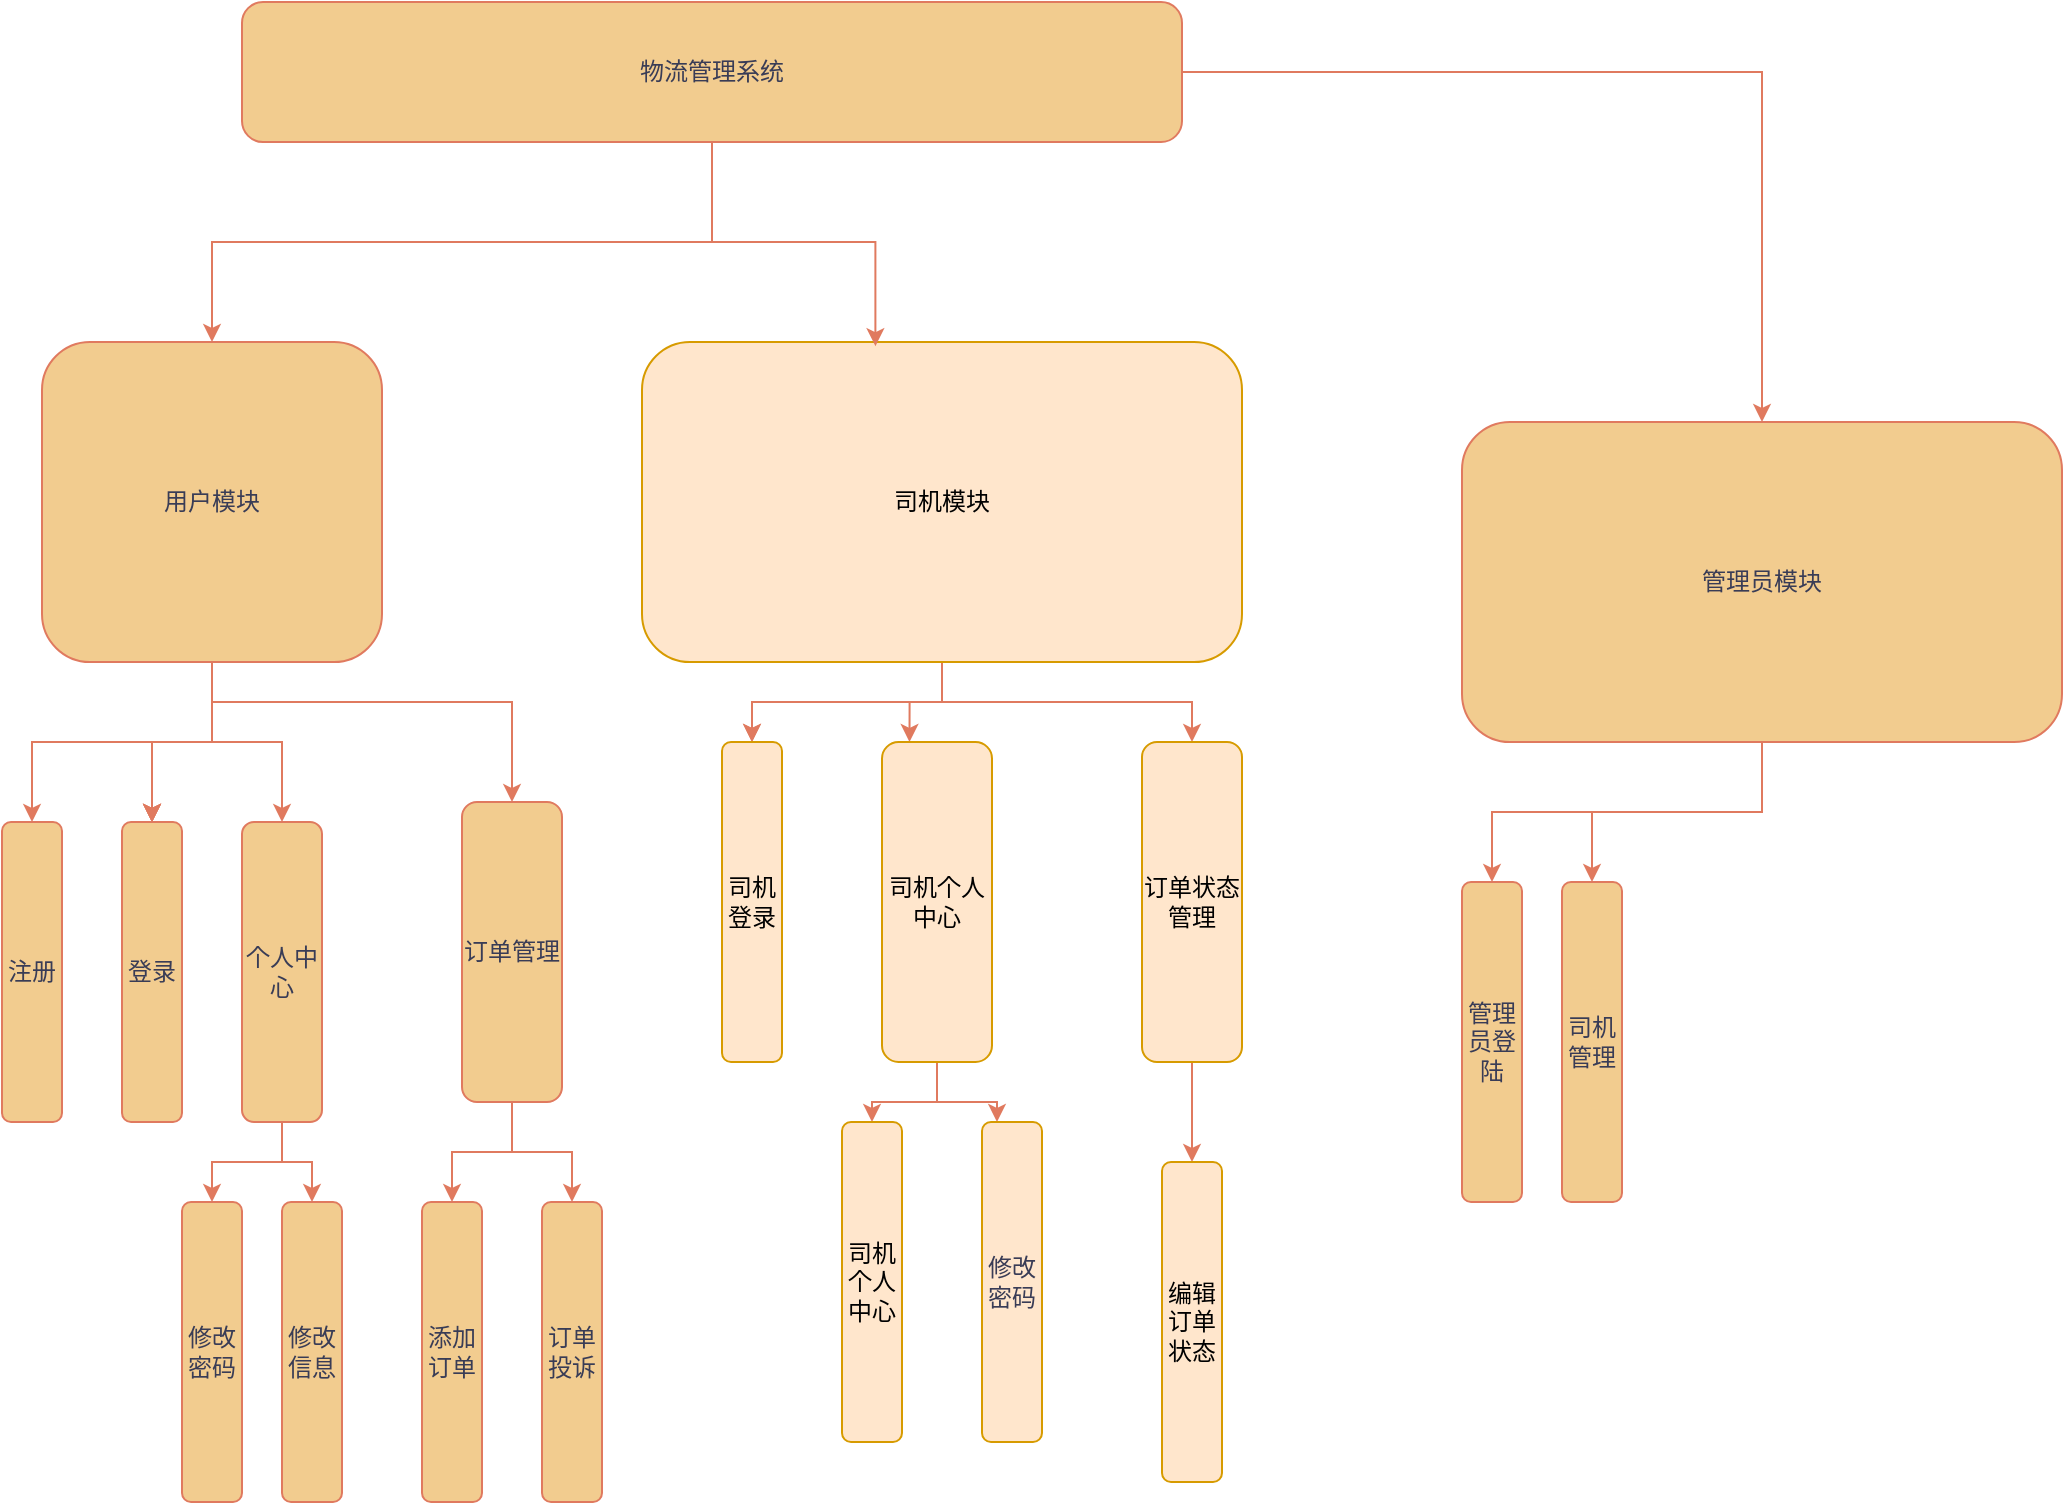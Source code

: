<mxfile version="23.1.7" type="github">
  <diagram id="C5RBs43oDa-KdzZeNtuy" name="Page-1">
    <mxGraphModel dx="1386" dy="759" grid="1" gridSize="10" guides="1" tooltips="1" connect="1" arrows="1" fold="1" page="1" pageScale="1" pageWidth="1200" pageHeight="1600" math="0" shadow="0">
      <root>
        <mxCell id="WIyWlLk6GJQsqaUBKTNV-0" />
        <mxCell id="WIyWlLk6GJQsqaUBKTNV-1" parent="WIyWlLk6GJQsqaUBKTNV-0" />
        <mxCell id="fSr2FpGPi5OfNqYzNsza-45" style="edgeStyle=orthogonalEdgeStyle;rounded=0;orthogonalLoop=1;jettySize=auto;html=1;strokeColor=#E07A5F;fontColor=#393C56;fillColor=#F2CC8F;" edge="1" parent="WIyWlLk6GJQsqaUBKTNV-1" source="fSr2FpGPi5OfNqYzNsza-0" target="fSr2FpGPi5OfNqYzNsza-5">
          <mxGeometry relative="1" as="geometry" />
        </mxCell>
        <mxCell id="fSr2FpGPi5OfNqYzNsza-46" style="edgeStyle=orthogonalEdgeStyle;rounded=0;orthogonalLoop=1;jettySize=auto;html=1;entryX=0.5;entryY=0;entryDx=0;entryDy=0;strokeColor=#E07A5F;fontColor=#393C56;fillColor=#F2CC8F;" edge="1" parent="WIyWlLk6GJQsqaUBKTNV-1" source="fSr2FpGPi5OfNqYzNsza-0" target="fSr2FpGPi5OfNqYzNsza-3">
          <mxGeometry relative="1" as="geometry" />
        </mxCell>
        <mxCell id="fSr2FpGPi5OfNqYzNsza-0" value="物流管理系统" style="rounded=1;whiteSpace=wrap;html=1;labelBackgroundColor=none;fillColor=#F2CC8F;strokeColor=#E07A5F;fontColor=#393C56;" vertex="1" parent="WIyWlLk6GJQsqaUBKTNV-1">
          <mxGeometry x="190" y="70" width="470" height="70" as="geometry" />
        </mxCell>
        <mxCell id="fSr2FpGPi5OfNqYzNsza-27" value="" style="edgeStyle=orthogonalEdgeStyle;rounded=0;orthogonalLoop=1;jettySize=auto;html=1;strokeColor=#E07A5F;fontColor=#393C56;fillColor=#F2CC8F;" edge="1" parent="WIyWlLk6GJQsqaUBKTNV-1" source="fSr2FpGPi5OfNqYzNsza-3" target="fSr2FpGPi5OfNqYzNsza-26">
          <mxGeometry relative="1" as="geometry" />
        </mxCell>
        <mxCell id="fSr2FpGPi5OfNqYzNsza-32" value="" style="edgeStyle=orthogonalEdgeStyle;rounded=0;orthogonalLoop=1;jettySize=auto;html=1;strokeColor=#E07A5F;fontColor=#393C56;fillColor=#F2CC8F;" edge="1" parent="WIyWlLk6GJQsqaUBKTNV-1" source="fSr2FpGPi5OfNqYzNsza-3" target="fSr2FpGPi5OfNqYzNsza-31">
          <mxGeometry relative="1" as="geometry" />
        </mxCell>
        <mxCell id="fSr2FpGPi5OfNqYzNsza-33" value="" style="edgeStyle=orthogonalEdgeStyle;rounded=0;orthogonalLoop=1;jettySize=auto;html=1;strokeColor=#E07A5F;fontColor=#393C56;fillColor=#F2CC8F;" edge="1" parent="WIyWlLk6GJQsqaUBKTNV-1" source="fSr2FpGPi5OfNqYzNsza-3" target="fSr2FpGPi5OfNqYzNsza-31">
          <mxGeometry relative="1" as="geometry" />
        </mxCell>
        <mxCell id="fSr2FpGPi5OfNqYzNsza-34" value="" style="edgeStyle=orthogonalEdgeStyle;rounded=0;orthogonalLoop=1;jettySize=auto;html=1;strokeColor=#E07A5F;fontColor=#393C56;fillColor=#F2CC8F;" edge="1" parent="WIyWlLk6GJQsqaUBKTNV-1" source="fSr2FpGPi5OfNqYzNsza-3" target="fSr2FpGPi5OfNqYzNsza-31">
          <mxGeometry relative="1" as="geometry" />
        </mxCell>
        <mxCell id="fSr2FpGPi5OfNqYzNsza-35" value="" style="edgeStyle=orthogonalEdgeStyle;rounded=0;orthogonalLoop=1;jettySize=auto;html=1;strokeColor=#E07A5F;fontColor=#393C56;fillColor=#F2CC8F;" edge="1" parent="WIyWlLk6GJQsqaUBKTNV-1" source="fSr2FpGPi5OfNqYzNsza-3" target="fSr2FpGPi5OfNqYzNsza-31">
          <mxGeometry relative="1" as="geometry" />
        </mxCell>
        <mxCell id="fSr2FpGPi5OfNqYzNsza-36" value="" style="edgeStyle=orthogonalEdgeStyle;rounded=0;orthogonalLoop=1;jettySize=auto;html=1;strokeColor=#E07A5F;fontColor=#393C56;fillColor=#F2CC8F;" edge="1" parent="WIyWlLk6GJQsqaUBKTNV-1" source="fSr2FpGPi5OfNqYzNsza-3" target="fSr2FpGPi5OfNqYzNsza-31">
          <mxGeometry relative="1" as="geometry" />
        </mxCell>
        <mxCell id="fSr2FpGPi5OfNqYzNsza-44" style="edgeStyle=orthogonalEdgeStyle;rounded=0;orthogonalLoop=1;jettySize=auto;html=1;strokeColor=#E07A5F;fontColor=#393C56;fillColor=#F2CC8F;" edge="1" parent="WIyWlLk6GJQsqaUBKTNV-1" source="fSr2FpGPi5OfNqYzNsza-3" target="fSr2FpGPi5OfNqYzNsza-42">
          <mxGeometry relative="1" as="geometry">
            <Array as="points">
              <mxPoint x="175" y="420" />
              <mxPoint x="325" y="420" />
            </Array>
          </mxGeometry>
        </mxCell>
        <mxCell id="fSr2FpGPi5OfNqYzNsza-52" style="edgeStyle=orthogonalEdgeStyle;rounded=0;orthogonalLoop=1;jettySize=auto;html=1;entryX=0.5;entryY=0;entryDx=0;entryDy=0;strokeColor=#E07A5F;fontColor=#393C56;fillColor=#F2CC8F;" edge="1" parent="WIyWlLk6GJQsqaUBKTNV-1" source="fSr2FpGPi5OfNqYzNsza-3" target="fSr2FpGPi5OfNqYzNsza-38">
          <mxGeometry relative="1" as="geometry" />
        </mxCell>
        <mxCell id="fSr2FpGPi5OfNqYzNsza-3" value="用户模块" style="rounded=1;whiteSpace=wrap;html=1;labelBackgroundColor=none;fillColor=#F2CC8F;strokeColor=#E07A5F;fontColor=#393C56;" vertex="1" parent="WIyWlLk6GJQsqaUBKTNV-1">
          <mxGeometry x="90" y="240" width="170" height="160" as="geometry" />
        </mxCell>
        <mxCell id="fSr2FpGPi5OfNqYzNsza-85" value="" style="edgeStyle=orthogonalEdgeStyle;rounded=0;orthogonalLoop=1;jettySize=auto;html=1;strokeColor=#E07A5F;fontColor=#393C56;fillColor=#F2CC8F;" edge="1" parent="WIyWlLk6GJQsqaUBKTNV-1" source="fSr2FpGPi5OfNqYzNsza-4" target="fSr2FpGPi5OfNqYzNsza-84">
          <mxGeometry relative="1" as="geometry" />
        </mxCell>
        <mxCell id="fSr2FpGPi5OfNqYzNsza-135" value="" style="edgeStyle=orthogonalEdgeStyle;rounded=0;orthogonalLoop=1;jettySize=auto;html=1;strokeColor=#E07A5F;fontColor=#393C56;fillColor=#F2CC8F;" edge="1" parent="WIyWlLk6GJQsqaUBKTNV-1" source="fSr2FpGPi5OfNqYzNsza-4" target="fSr2FpGPi5OfNqYzNsza-84">
          <mxGeometry relative="1" as="geometry" />
        </mxCell>
        <mxCell id="fSr2FpGPi5OfNqYzNsza-138" style="edgeStyle=orthogonalEdgeStyle;rounded=0;orthogonalLoop=1;jettySize=auto;html=1;entryX=0.25;entryY=0;entryDx=0;entryDy=0;strokeColor=#E07A5F;fontColor=#393C56;fillColor=#F2CC8F;" edge="1" parent="WIyWlLk6GJQsqaUBKTNV-1" source="fSr2FpGPi5OfNqYzNsza-4" target="fSr2FpGPi5OfNqYzNsza-136">
          <mxGeometry relative="1" as="geometry" />
        </mxCell>
        <mxCell id="fSr2FpGPi5OfNqYzNsza-141" style="edgeStyle=orthogonalEdgeStyle;rounded=0;orthogonalLoop=1;jettySize=auto;html=1;entryX=0.5;entryY=0;entryDx=0;entryDy=0;strokeColor=#E07A5F;fontColor=#393C56;fillColor=#F2CC8F;" edge="1" parent="WIyWlLk6GJQsqaUBKTNV-1" source="fSr2FpGPi5OfNqYzNsza-4" target="fSr2FpGPi5OfNqYzNsza-139">
          <mxGeometry relative="1" as="geometry" />
        </mxCell>
        <mxCell id="fSr2FpGPi5OfNqYzNsza-4" value="司机模块" style="rounded=1;whiteSpace=wrap;html=1;labelBackgroundColor=none;fillColor=#ffe6cc;strokeColor=#d79b00;direction=east;flipV=0;flipH=0;movable=1;resizable=1;rotatable=1;deletable=1;editable=1;locked=0;connectable=1;" vertex="1" parent="WIyWlLk6GJQsqaUBKTNV-1">
          <mxGeometry x="390" y="240" width="300" height="160" as="geometry" />
        </mxCell>
        <mxCell id="fSr2FpGPi5OfNqYzNsza-160" value="" style="edgeStyle=orthogonalEdgeStyle;rounded=0;orthogonalLoop=1;jettySize=auto;html=1;strokeColor=#E07A5F;fontColor=#393C56;fillColor=#F2CC8F;" edge="1" parent="WIyWlLk6GJQsqaUBKTNV-1" source="fSr2FpGPi5OfNqYzNsza-5" target="fSr2FpGPi5OfNqYzNsza-159">
          <mxGeometry relative="1" as="geometry" />
        </mxCell>
        <mxCell id="fSr2FpGPi5OfNqYzNsza-162" value="" style="edgeStyle=orthogonalEdgeStyle;rounded=0;orthogonalLoop=1;jettySize=auto;html=1;strokeColor=#E07A5F;fontColor=#393C56;fillColor=#F2CC8F;" edge="1" parent="WIyWlLk6GJQsqaUBKTNV-1" source="fSr2FpGPi5OfNqYzNsza-5" target="fSr2FpGPi5OfNqYzNsza-161">
          <mxGeometry relative="1" as="geometry" />
        </mxCell>
        <mxCell id="fSr2FpGPi5OfNqYzNsza-5" value="管理员模块" style="rounded=1;whiteSpace=wrap;html=1;labelBackgroundColor=none;fillColor=#F2CC8F;strokeColor=#E07A5F;fontColor=#393C56;" vertex="1" parent="WIyWlLk6GJQsqaUBKTNV-1">
          <mxGeometry x="800" y="280" width="300" height="160" as="geometry" />
        </mxCell>
        <mxCell id="fSr2FpGPi5OfNqYzNsza-23" style="edgeStyle=orthogonalEdgeStyle;rounded=0;orthogonalLoop=1;jettySize=auto;html=1;entryX=0.389;entryY=0.013;entryDx=0;entryDy=0;entryPerimeter=0;strokeColor=#E07A5F;fontColor=#393C56;fillColor=#F2CC8F;" edge="1" parent="WIyWlLk6GJQsqaUBKTNV-1" source="fSr2FpGPi5OfNqYzNsza-0" target="fSr2FpGPi5OfNqYzNsza-4">
          <mxGeometry relative="1" as="geometry" />
        </mxCell>
        <mxCell id="fSr2FpGPi5OfNqYzNsza-26" value="注册" style="rounded=1;whiteSpace=wrap;html=1;labelBackgroundColor=none;fillColor=#F2CC8F;strokeColor=#E07A5F;fontColor=#393C56;" vertex="1" parent="WIyWlLk6GJQsqaUBKTNV-1">
          <mxGeometry x="70" y="480" width="30" height="150" as="geometry" />
        </mxCell>
        <mxCell id="fSr2FpGPi5OfNqYzNsza-31" value="登录" style="rounded=1;whiteSpace=wrap;html=1;labelBackgroundColor=none;fillColor=#F2CC8F;strokeColor=#E07A5F;fontColor=#393C56;" vertex="1" parent="WIyWlLk6GJQsqaUBKTNV-1">
          <mxGeometry x="130" y="480" width="30" height="150" as="geometry" />
        </mxCell>
        <mxCell id="fSr2FpGPi5OfNqYzNsza-55" value="" style="edgeStyle=orthogonalEdgeStyle;rounded=0;orthogonalLoop=1;jettySize=auto;html=1;strokeColor=#E07A5F;fontColor=#393C56;fillColor=#F2CC8F;" edge="1" parent="WIyWlLk6GJQsqaUBKTNV-1" source="fSr2FpGPi5OfNqYzNsza-38" target="fSr2FpGPi5OfNqYzNsza-54">
          <mxGeometry relative="1" as="geometry" />
        </mxCell>
        <mxCell id="fSr2FpGPi5OfNqYzNsza-68" style="edgeStyle=orthogonalEdgeStyle;rounded=0;orthogonalLoop=1;jettySize=auto;html=1;entryX=0.5;entryY=0;entryDx=0;entryDy=0;strokeColor=#E07A5F;fontColor=#393C56;fillColor=#F2CC8F;" edge="1" parent="WIyWlLk6GJQsqaUBKTNV-1" source="fSr2FpGPi5OfNqYzNsza-38" target="fSr2FpGPi5OfNqYzNsza-59">
          <mxGeometry relative="1" as="geometry" />
        </mxCell>
        <mxCell id="fSr2FpGPi5OfNqYzNsza-38" value="个人中心" style="rounded=1;whiteSpace=wrap;html=1;labelBackgroundColor=none;fillColor=#F2CC8F;strokeColor=#E07A5F;fontColor=#393C56;labelPosition=center;verticalLabelPosition=middle;align=center;verticalAlign=middle;fontFamily=宋体;" vertex="1" parent="WIyWlLk6GJQsqaUBKTNV-1">
          <mxGeometry x="190" y="480" width="40" height="150" as="geometry" />
        </mxCell>
        <mxCell id="fSr2FpGPi5OfNqYzNsza-75" value="" style="edgeStyle=orthogonalEdgeStyle;rounded=0;orthogonalLoop=1;jettySize=auto;html=1;strokeColor=#E07A5F;fontColor=#393C56;fillColor=#F2CC8F;" edge="1" parent="WIyWlLk6GJQsqaUBKTNV-1" source="fSr2FpGPi5OfNqYzNsza-42" target="fSr2FpGPi5OfNqYzNsza-73">
          <mxGeometry relative="1" as="geometry" />
        </mxCell>
        <mxCell id="fSr2FpGPi5OfNqYzNsza-80" style="edgeStyle=orthogonalEdgeStyle;rounded=0;orthogonalLoop=1;jettySize=auto;html=1;entryX=0.5;entryY=0;entryDx=0;entryDy=0;strokeColor=#E07A5F;fontColor=#393C56;fillColor=#F2CC8F;" edge="1" parent="WIyWlLk6GJQsqaUBKTNV-1" source="fSr2FpGPi5OfNqYzNsza-42" target="fSr2FpGPi5OfNqYzNsza-77">
          <mxGeometry relative="1" as="geometry" />
        </mxCell>
        <mxCell id="fSr2FpGPi5OfNqYzNsza-42" value="订单管理" style="rounded=1;whiteSpace=wrap;html=1;labelBackgroundColor=none;fillColor=#F2CC8F;strokeColor=#E07A5F;fontColor=#393C56;labelPosition=center;verticalLabelPosition=middle;align=center;verticalAlign=middle;fontFamily=宋体;" vertex="1" parent="WIyWlLk6GJQsqaUBKTNV-1">
          <mxGeometry x="300" y="470" width="50" height="150" as="geometry" />
        </mxCell>
        <mxCell id="fSr2FpGPi5OfNqYzNsza-54" value="修改密码" style="rounded=1;whiteSpace=wrap;html=1;labelBackgroundColor=none;fillColor=#F2CC8F;strokeColor=#E07A5F;fontColor=#393C56;labelPosition=center;verticalLabelPosition=middle;align=center;verticalAlign=middle;fontFamily=宋体;" vertex="1" parent="WIyWlLk6GJQsqaUBKTNV-1">
          <mxGeometry x="160" y="670" width="30" height="150" as="geometry" />
        </mxCell>
        <mxCell id="fSr2FpGPi5OfNqYzNsza-59" value="修改信息" style="rounded=1;whiteSpace=wrap;html=1;labelBackgroundColor=none;fillColor=#F2CC8F;strokeColor=#E07A5F;fontColor=#393C56;labelPosition=center;verticalLabelPosition=middle;align=center;verticalAlign=middle;fontFamily=宋体;" vertex="1" parent="WIyWlLk6GJQsqaUBKTNV-1">
          <mxGeometry x="210" y="670" width="30" height="150" as="geometry" />
        </mxCell>
        <mxCell id="fSr2FpGPi5OfNqYzNsza-73" value="添加订单" style="rounded=1;whiteSpace=wrap;html=1;labelBackgroundColor=none;fillColor=#F2CC8F;strokeColor=#E07A5F;fontColor=#393C56;labelPosition=center;verticalLabelPosition=middle;align=center;verticalAlign=middle;fontFamily=宋体;" vertex="1" parent="WIyWlLk6GJQsqaUBKTNV-1">
          <mxGeometry x="280" y="670" width="30" height="150" as="geometry" />
        </mxCell>
        <mxCell id="fSr2FpGPi5OfNqYzNsza-77" value="订单投诉" style="rounded=1;whiteSpace=wrap;html=1;labelBackgroundColor=none;fillColor=#F2CC8F;strokeColor=#E07A5F;fontColor=#393C56;labelPosition=center;verticalLabelPosition=middle;align=center;verticalAlign=middle;fontFamily=宋体;" vertex="1" parent="WIyWlLk6GJQsqaUBKTNV-1">
          <mxGeometry x="340" y="670" width="30" height="150" as="geometry" />
        </mxCell>
        <mxCell id="fSr2FpGPi5OfNqYzNsza-84" value="司机登录" style="rounded=1;whiteSpace=wrap;html=1;labelBackgroundColor=none;fillColor=#ffe6cc;strokeColor=#d79b00;direction=east;flipV=0;flipH=0;movable=1;resizable=1;rotatable=1;deletable=1;editable=1;locked=0;connectable=1;" vertex="1" parent="WIyWlLk6GJQsqaUBKTNV-1">
          <mxGeometry x="430" y="440" width="30" height="160" as="geometry" />
        </mxCell>
        <mxCell id="fSr2FpGPi5OfNqYzNsza-152" style="edgeStyle=orthogonalEdgeStyle;rounded=0;orthogonalLoop=1;jettySize=auto;html=1;strokeColor=#E07A5F;fontColor=#393C56;fillColor=#F2CC8F;" edge="1" parent="WIyWlLk6GJQsqaUBKTNV-1" source="fSr2FpGPi5OfNqYzNsza-136" target="fSr2FpGPi5OfNqYzNsza-150">
          <mxGeometry relative="1" as="geometry" />
        </mxCell>
        <mxCell id="fSr2FpGPi5OfNqYzNsza-157" style="edgeStyle=orthogonalEdgeStyle;rounded=0;orthogonalLoop=1;jettySize=auto;html=1;entryX=0.25;entryY=0;entryDx=0;entryDy=0;strokeColor=#E07A5F;fontColor=#393C56;fillColor=#F2CC8F;" edge="1" parent="WIyWlLk6GJQsqaUBKTNV-1" source="fSr2FpGPi5OfNqYzNsza-136" target="fSr2FpGPi5OfNqYzNsza-155">
          <mxGeometry relative="1" as="geometry" />
        </mxCell>
        <mxCell id="fSr2FpGPi5OfNqYzNsza-136" value="司机个人中心" style="rounded=1;whiteSpace=wrap;html=1;labelBackgroundColor=none;fillColor=#ffe6cc;strokeColor=#d79b00;direction=east;flipV=0;flipH=0;movable=1;resizable=1;rotatable=1;deletable=1;editable=1;locked=0;connectable=1;" vertex="1" parent="WIyWlLk6GJQsqaUBKTNV-1">
          <mxGeometry x="510" y="440" width="55" height="160" as="geometry" />
        </mxCell>
        <mxCell id="fSr2FpGPi5OfNqYzNsza-158" style="edgeStyle=orthogonalEdgeStyle;rounded=0;orthogonalLoop=1;jettySize=auto;html=1;entryX=0.5;entryY=0;entryDx=0;entryDy=0;strokeColor=#E07A5F;fontColor=#393C56;fillColor=#F2CC8F;" edge="1" parent="WIyWlLk6GJQsqaUBKTNV-1" source="fSr2FpGPi5OfNqYzNsza-139" target="fSr2FpGPi5OfNqYzNsza-144">
          <mxGeometry relative="1" as="geometry" />
        </mxCell>
        <mxCell id="fSr2FpGPi5OfNqYzNsza-139" value="订单状态管理" style="rounded=1;whiteSpace=wrap;html=1;labelBackgroundColor=none;fillColor=#ffe6cc;strokeColor=#d79b00;direction=east;flipV=0;flipH=0;movable=1;resizable=1;rotatable=1;deletable=1;editable=1;locked=0;connectable=1;" vertex="1" parent="WIyWlLk6GJQsqaUBKTNV-1">
          <mxGeometry x="640" y="440" width="50" height="160" as="geometry" />
        </mxCell>
        <mxCell id="fSr2FpGPi5OfNqYzNsza-144" value="编辑订单状态" style="rounded=1;whiteSpace=wrap;html=1;labelBackgroundColor=none;fillColor=#ffe6cc;strokeColor=#d79b00;direction=east;flipV=0;flipH=0;movable=1;resizable=1;rotatable=1;deletable=1;editable=1;locked=0;connectable=1;" vertex="1" parent="WIyWlLk6GJQsqaUBKTNV-1">
          <mxGeometry x="650" y="650" width="30" height="160" as="geometry" />
        </mxCell>
        <mxCell id="fSr2FpGPi5OfNqYzNsza-150" value="司机个人中心" style="rounded=1;whiteSpace=wrap;html=1;labelBackgroundColor=none;fillColor=#ffe6cc;strokeColor=#d79b00;direction=east;flipV=0;flipH=0;movable=1;resizable=1;rotatable=1;deletable=1;editable=1;locked=0;connectable=1;" vertex="1" parent="WIyWlLk6GJQsqaUBKTNV-1">
          <mxGeometry x="490" y="630" width="30" height="160" as="geometry" />
        </mxCell>
        <mxCell id="fSr2FpGPi5OfNqYzNsza-155" value="修改密码" style="rounded=1;whiteSpace=wrap;html=1;labelBackgroundColor=none;fillColor=#ffe6cc;strokeColor=#d79b00;direction=east;flipV=0;flipH=0;movable=1;resizable=1;rotatable=1;deletable=1;editable=1;locked=0;connectable=1;fontColor=#393C56;" vertex="1" parent="WIyWlLk6GJQsqaUBKTNV-1">
          <mxGeometry x="560" y="630" width="30" height="160" as="geometry" />
        </mxCell>
        <mxCell id="fSr2FpGPi5OfNqYzNsza-159" value="管理员登陆" style="rounded=1;whiteSpace=wrap;html=1;labelBackgroundColor=none;fillColor=#F2CC8F;strokeColor=#E07A5F;fontColor=#393C56;" vertex="1" parent="WIyWlLk6GJQsqaUBKTNV-1">
          <mxGeometry x="800" y="510" width="30" height="160" as="geometry" />
        </mxCell>
        <mxCell id="fSr2FpGPi5OfNqYzNsza-161" value="司机管理" style="rounded=1;whiteSpace=wrap;html=1;labelBackgroundColor=none;fillColor=#F2CC8F;strokeColor=#E07A5F;fontColor=#393C56;" vertex="1" parent="WIyWlLk6GJQsqaUBKTNV-1">
          <mxGeometry x="850" y="510" width="30" height="160" as="geometry" />
        </mxCell>
      </root>
    </mxGraphModel>
  </diagram>
</mxfile>
